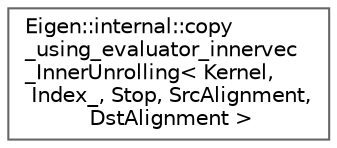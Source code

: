 digraph "Graphical Class Hierarchy"
{
 // LATEX_PDF_SIZE
  bgcolor="transparent";
  edge [fontname=Helvetica,fontsize=10,labelfontname=Helvetica,labelfontsize=10];
  node [fontname=Helvetica,fontsize=10,shape=box,height=0.2,width=0.4];
  rankdir="LR";
  Node0 [id="Node000000",label="Eigen::internal::copy\l_using_evaluator_innervec\l_InnerUnrolling\< Kernel,\l Index_, Stop, SrcAlignment,\l DstAlignment \>",height=0.2,width=0.4,color="grey40", fillcolor="white", style="filled",URL="$structEigen_1_1internal_1_1copy__using__evaluator__innervec__InnerUnrolling.html",tooltip=" "];
}
